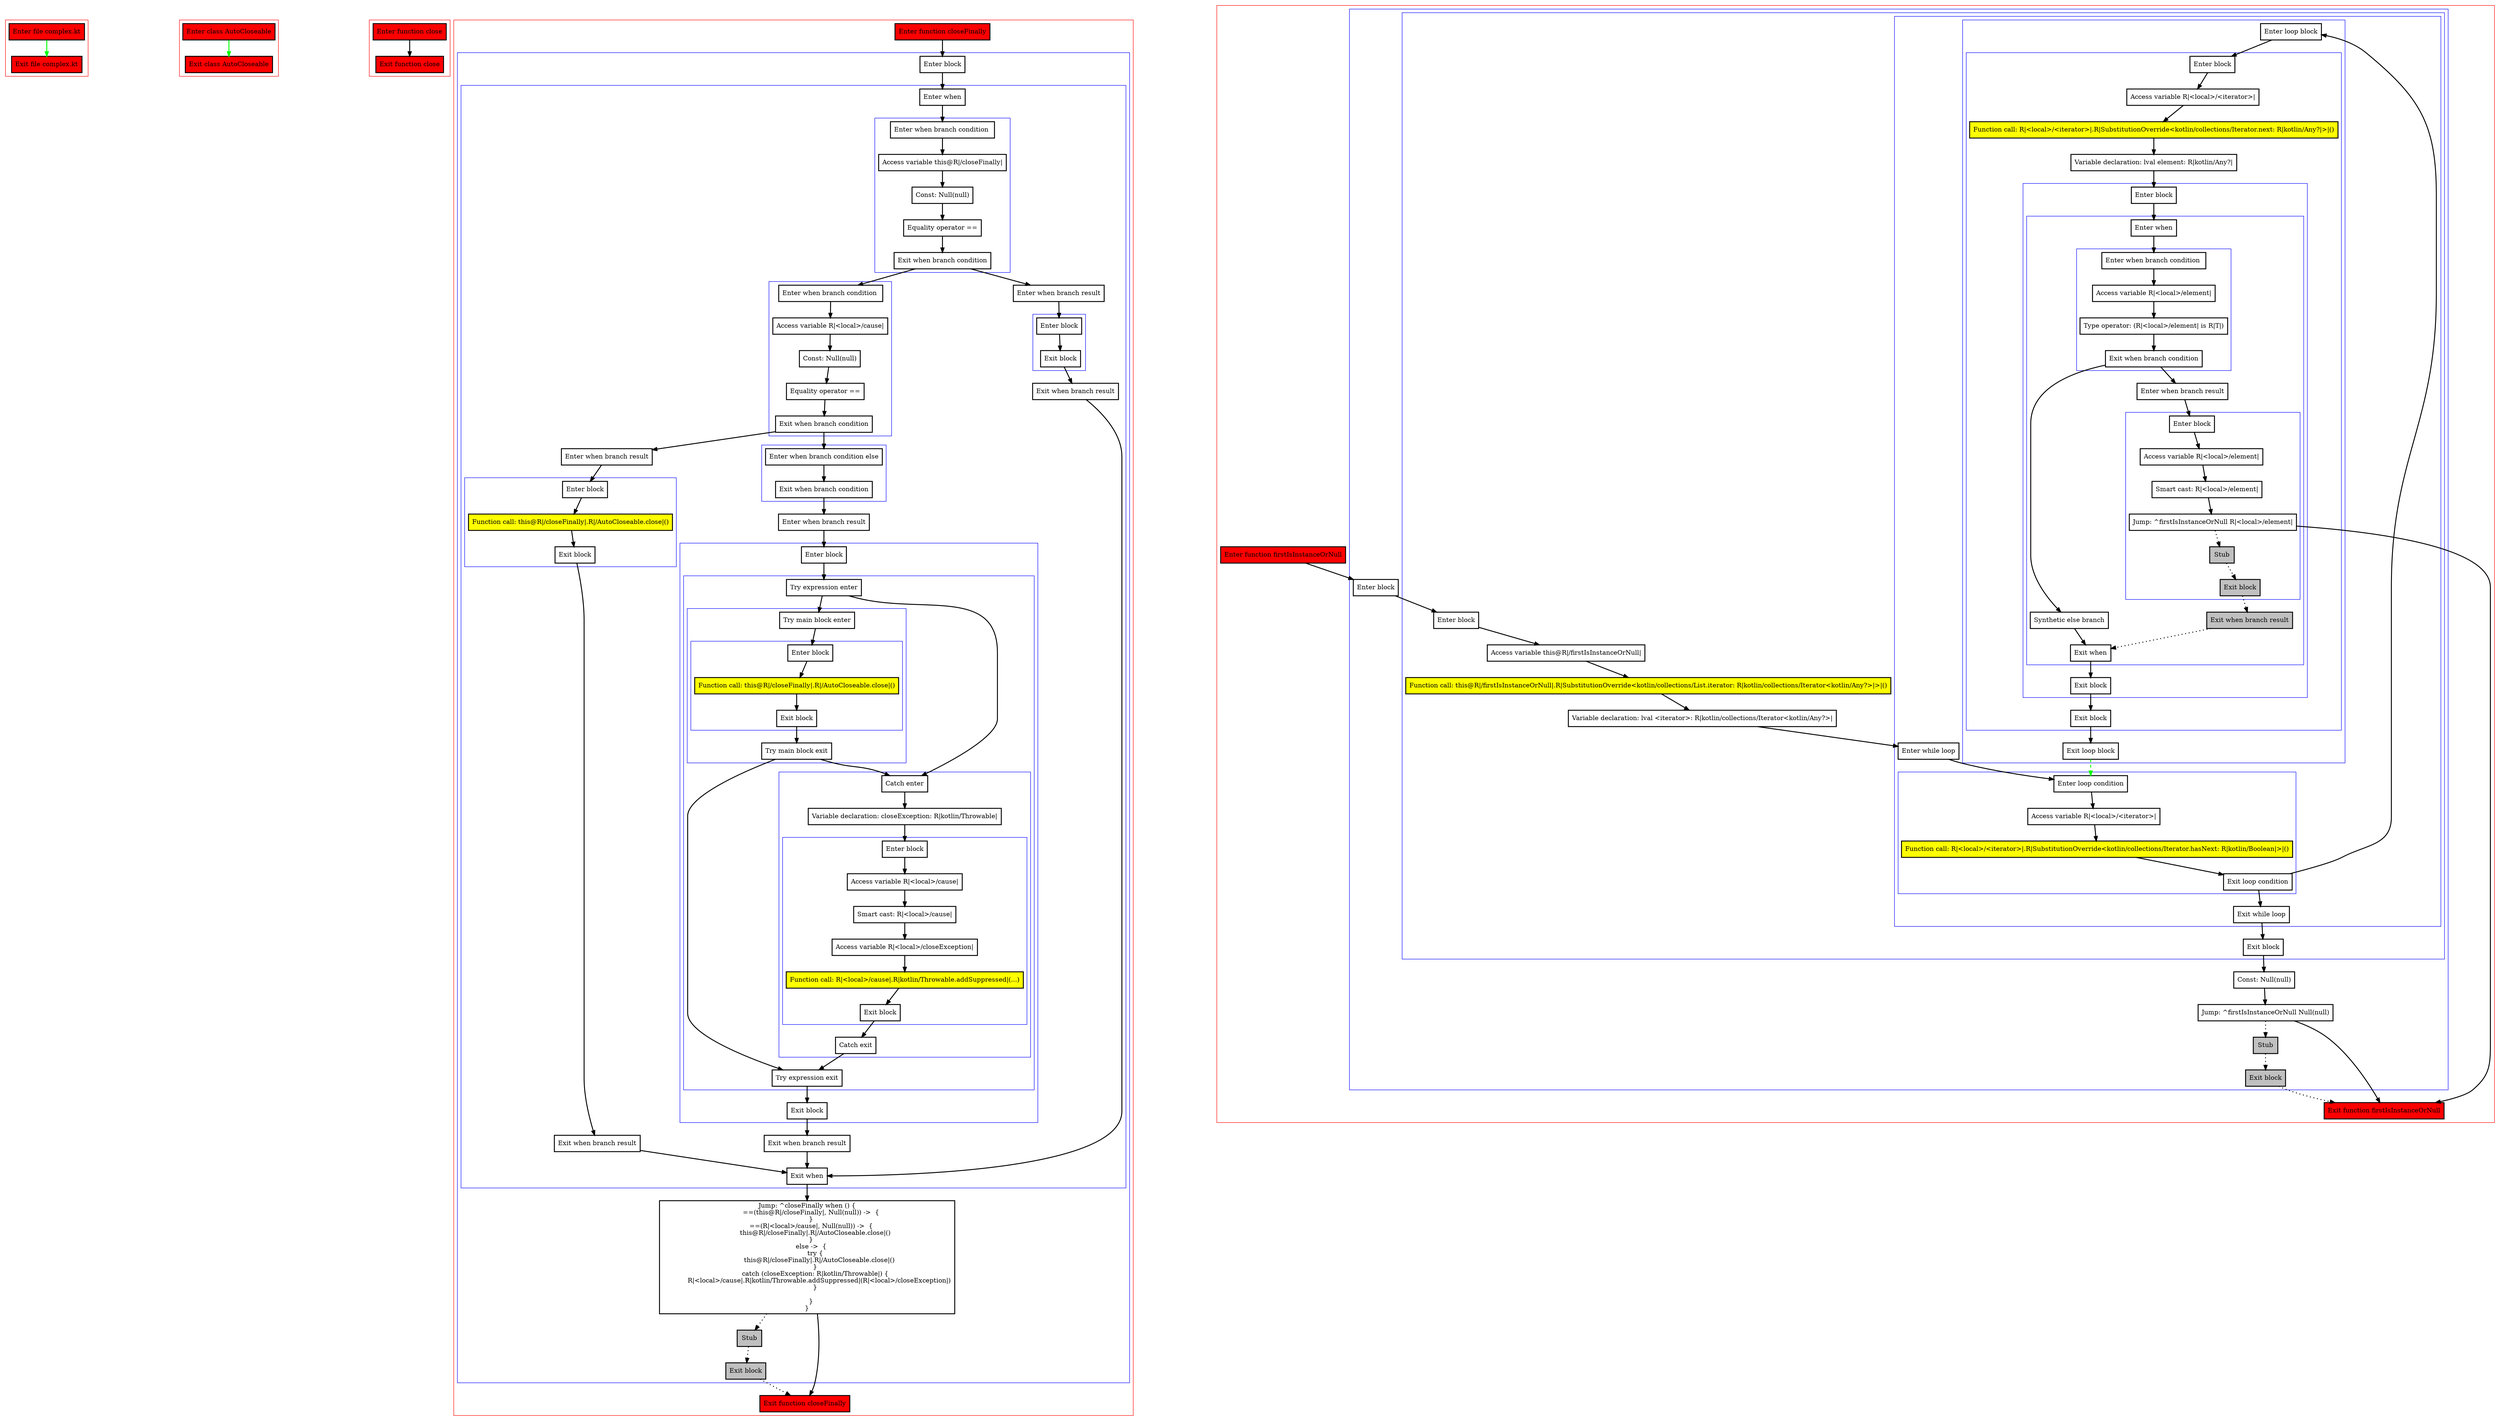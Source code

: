 digraph complex_kt {
    graph [nodesep=3]
    node [shape=box penwidth=2]
    edge [penwidth=2]

    subgraph cluster_0 {
        color=red
        0 [label="Enter file complex.kt" style="filled" fillcolor=red];
        1 [label="Exit file complex.kt" style="filled" fillcolor=red];
    }
    0 -> {1} [color=green];

    subgraph cluster_1 {
        color=red
        2 [label="Enter class AutoCloseable" style="filled" fillcolor=red];
        3 [label="Exit class AutoCloseable" style="filled" fillcolor=red];
    }
    2 -> {3} [color=green];

    subgraph cluster_2 {
        color=red
        4 [label="Enter function close" style="filled" fillcolor=red];
        5 [label="Exit function close" style="filled" fillcolor=red];
    }
    4 -> {5};

    subgraph cluster_3 {
        color=red
        6 [label="Enter function closeFinally" style="filled" fillcolor=red];
        subgraph cluster_4 {
            color=blue
            7 [label="Enter block"];
            subgraph cluster_5 {
                color=blue
                8 [label="Enter when"];
                subgraph cluster_6 {
                    color=blue
                    9 [label="Enter when branch condition "];
                    10 [label="Access variable this@R|/closeFinally|"];
                    11 [label="Const: Null(null)"];
                    12 [label="Equality operator =="];
                    13 [label="Exit when branch condition"];
                }
                subgraph cluster_7 {
                    color=blue
                    14 [label="Enter when branch condition "];
                    15 [label="Access variable R|<local>/cause|"];
                    16 [label="Const: Null(null)"];
                    17 [label="Equality operator =="];
                    18 [label="Exit when branch condition"];
                }
                subgraph cluster_8 {
                    color=blue
                    19 [label="Enter when branch condition else"];
                    20 [label="Exit when branch condition"];
                }
                21 [label="Enter when branch result"];
                subgraph cluster_9 {
                    color=blue
                    22 [label="Enter block"];
                    subgraph cluster_10 {
                        color=blue
                        23 [label="Try expression enter"];
                        subgraph cluster_11 {
                            color=blue
                            24 [label="Try main block enter"];
                            subgraph cluster_12 {
                                color=blue
                                25 [label="Enter block"];
                                26 [label="Function call: this@R|/closeFinally|.R|/AutoCloseable.close|()" style="filled" fillcolor=yellow];
                                27 [label="Exit block"];
                            }
                            28 [label="Try main block exit"];
                        }
                        subgraph cluster_13 {
                            color=blue
                            29 [label="Catch enter"];
                            30 [label="Variable declaration: closeException: R|kotlin/Throwable|"];
                            subgraph cluster_14 {
                                color=blue
                                31 [label="Enter block"];
                                32 [label="Access variable R|<local>/cause|"];
                                33 [label="Smart cast: R|<local>/cause|"];
                                34 [label="Access variable R|<local>/closeException|"];
                                35 [label="Function call: R|<local>/cause|.R|kotlin/Throwable.addSuppressed|(...)" style="filled" fillcolor=yellow];
                                36 [label="Exit block"];
                            }
                            37 [label="Catch exit"];
                        }
                        38 [label="Try expression exit"];
                    }
                    39 [label="Exit block"];
                }
                40 [label="Exit when branch result"];
                41 [label="Enter when branch result"];
                subgraph cluster_15 {
                    color=blue
                    42 [label="Enter block"];
                    43 [label="Function call: this@R|/closeFinally|.R|/AutoCloseable.close|()" style="filled" fillcolor=yellow];
                    44 [label="Exit block"];
                }
                45 [label="Exit when branch result"];
                46 [label="Enter when branch result"];
                subgraph cluster_16 {
                    color=blue
                    47 [label="Enter block"];
                    48 [label="Exit block"];
                }
                49 [label="Exit when branch result"];
                50 [label="Exit when"];
            }
            51 [label="Jump: ^closeFinally when () {
    ==(this@R|/closeFinally|, Null(null)) ->  {
    }
    ==(R|<local>/cause|, Null(null)) ->  {
        this@R|/closeFinally|.R|/AutoCloseable.close|()
    }
    else ->  {
        try {
            this@R|/closeFinally|.R|/AutoCloseable.close|()
        }
        catch (closeException: R|kotlin/Throwable|) {
            R|<local>/cause|.R|kotlin/Throwable.addSuppressed|(R|<local>/closeException|)
        }

    }
}
"];
            52 [label="Stub" style="filled" fillcolor=gray];
            53 [label="Exit block" style="filled" fillcolor=gray];
        }
        54 [label="Exit function closeFinally" style="filled" fillcolor=red];
    }
    6 -> {7};
    7 -> {8};
    8 -> {9};
    9 -> {10};
    10 -> {11};
    11 -> {12};
    12 -> {13};
    13 -> {14 46};
    14 -> {15};
    15 -> {16};
    16 -> {17};
    17 -> {18};
    18 -> {19 41};
    19 -> {20};
    20 -> {21};
    21 -> {22};
    22 -> {23};
    23 -> {24 29};
    24 -> {25};
    25 -> {26};
    26 -> {27};
    27 -> {28};
    28 -> {29 38};
    29 -> {30};
    30 -> {31};
    31 -> {32};
    32 -> {33};
    33 -> {34};
    34 -> {35};
    35 -> {36};
    36 -> {37};
    37 -> {38};
    38 -> {39};
    39 -> {40};
    40 -> {50};
    41 -> {42};
    42 -> {43};
    43 -> {44};
    44 -> {45};
    45 -> {50};
    46 -> {47};
    47 -> {48};
    48 -> {49};
    49 -> {50};
    50 -> {51};
    51 -> {54};
    51 -> {52} [style=dotted];
    52 -> {53} [style=dotted];
    53 -> {54} [style=dotted];

    subgraph cluster_17 {
        color=red
        55 [label="Enter function firstIsInstanceOrNull" style="filled" fillcolor=red];
        subgraph cluster_18 {
            color=blue
            56 [label="Enter block"];
            subgraph cluster_19 {
                color=blue
                57 [label="Enter block"];
                58 [label="Access variable this@R|/firstIsInstanceOrNull|"];
                59 [label="Function call: this@R|/firstIsInstanceOrNull|.R|SubstitutionOverride<kotlin/collections/List.iterator: R|kotlin/collections/Iterator<kotlin/Any?>|>|()" style="filled" fillcolor=yellow];
                60 [label="Variable declaration: lval <iterator>: R|kotlin/collections/Iterator<kotlin/Any?>|"];
                subgraph cluster_20 {
                    color=blue
                    61 [label="Enter while loop"];
                    subgraph cluster_21 {
                        color=blue
                        62 [label="Enter loop condition"];
                        63 [label="Access variable R|<local>/<iterator>|"];
                        64 [label="Function call: R|<local>/<iterator>|.R|SubstitutionOverride<kotlin/collections/Iterator.hasNext: R|kotlin/Boolean|>|()" style="filled" fillcolor=yellow];
                        65 [label="Exit loop condition"];
                    }
                    subgraph cluster_22 {
                        color=blue
                        66 [label="Enter loop block"];
                        subgraph cluster_23 {
                            color=blue
                            67 [label="Enter block"];
                            68 [label="Access variable R|<local>/<iterator>|"];
                            69 [label="Function call: R|<local>/<iterator>|.R|SubstitutionOverride<kotlin/collections/Iterator.next: R|kotlin/Any?|>|()" style="filled" fillcolor=yellow];
                            70 [label="Variable declaration: lval element: R|kotlin/Any?|"];
                            subgraph cluster_24 {
                                color=blue
                                71 [label="Enter block"];
                                subgraph cluster_25 {
                                    color=blue
                                    72 [label="Enter when"];
                                    subgraph cluster_26 {
                                        color=blue
                                        73 [label="Enter when branch condition "];
                                        74 [label="Access variable R|<local>/element|"];
                                        75 [label="Type operator: (R|<local>/element| is R|T|)"];
                                        76 [label="Exit when branch condition"];
                                    }
                                    77 [label="Synthetic else branch"];
                                    78 [label="Enter when branch result"];
                                    subgraph cluster_27 {
                                        color=blue
                                        79 [label="Enter block"];
                                        80 [label="Access variable R|<local>/element|"];
                                        81 [label="Smart cast: R|<local>/element|"];
                                        82 [label="Jump: ^firstIsInstanceOrNull R|<local>/element|"];
                                        83 [label="Stub" style="filled" fillcolor=gray];
                                        84 [label="Exit block" style="filled" fillcolor=gray];
                                    }
                                    85 [label="Exit when branch result" style="filled" fillcolor=gray];
                                    86 [label="Exit when"];
                                }
                                87 [label="Exit block"];
                            }
                            88 [label="Exit block"];
                        }
                        89 [label="Exit loop block"];
                    }
                    90 [label="Exit while loop"];
                }
                91 [label="Exit block"];
            }
            92 [label="Const: Null(null)"];
            93 [label="Jump: ^firstIsInstanceOrNull Null(null)"];
            94 [label="Stub" style="filled" fillcolor=gray];
            95 [label="Exit block" style="filled" fillcolor=gray];
        }
        96 [label="Exit function firstIsInstanceOrNull" style="filled" fillcolor=red];
    }
    55 -> {56};
    56 -> {57};
    57 -> {58};
    58 -> {59};
    59 -> {60};
    60 -> {61};
    61 -> {62};
    62 -> {63};
    63 -> {64};
    64 -> {65};
    65 -> {66 90};
    66 -> {67};
    67 -> {68};
    68 -> {69};
    69 -> {70};
    70 -> {71};
    71 -> {72};
    72 -> {73};
    73 -> {74};
    74 -> {75};
    75 -> {76};
    76 -> {77 78};
    77 -> {86};
    78 -> {79};
    79 -> {80};
    80 -> {81};
    81 -> {82};
    82 -> {96};
    82 -> {83} [style=dotted];
    83 -> {84} [style=dotted];
    84 -> {85} [style=dotted];
    85 -> {86} [style=dotted];
    86 -> {87};
    87 -> {88};
    88 -> {89};
    89 -> {62} [color=green style=dashed];
    90 -> {91};
    91 -> {92};
    92 -> {93};
    93 -> {96};
    93 -> {94} [style=dotted];
    94 -> {95} [style=dotted];
    95 -> {96} [style=dotted];

}
